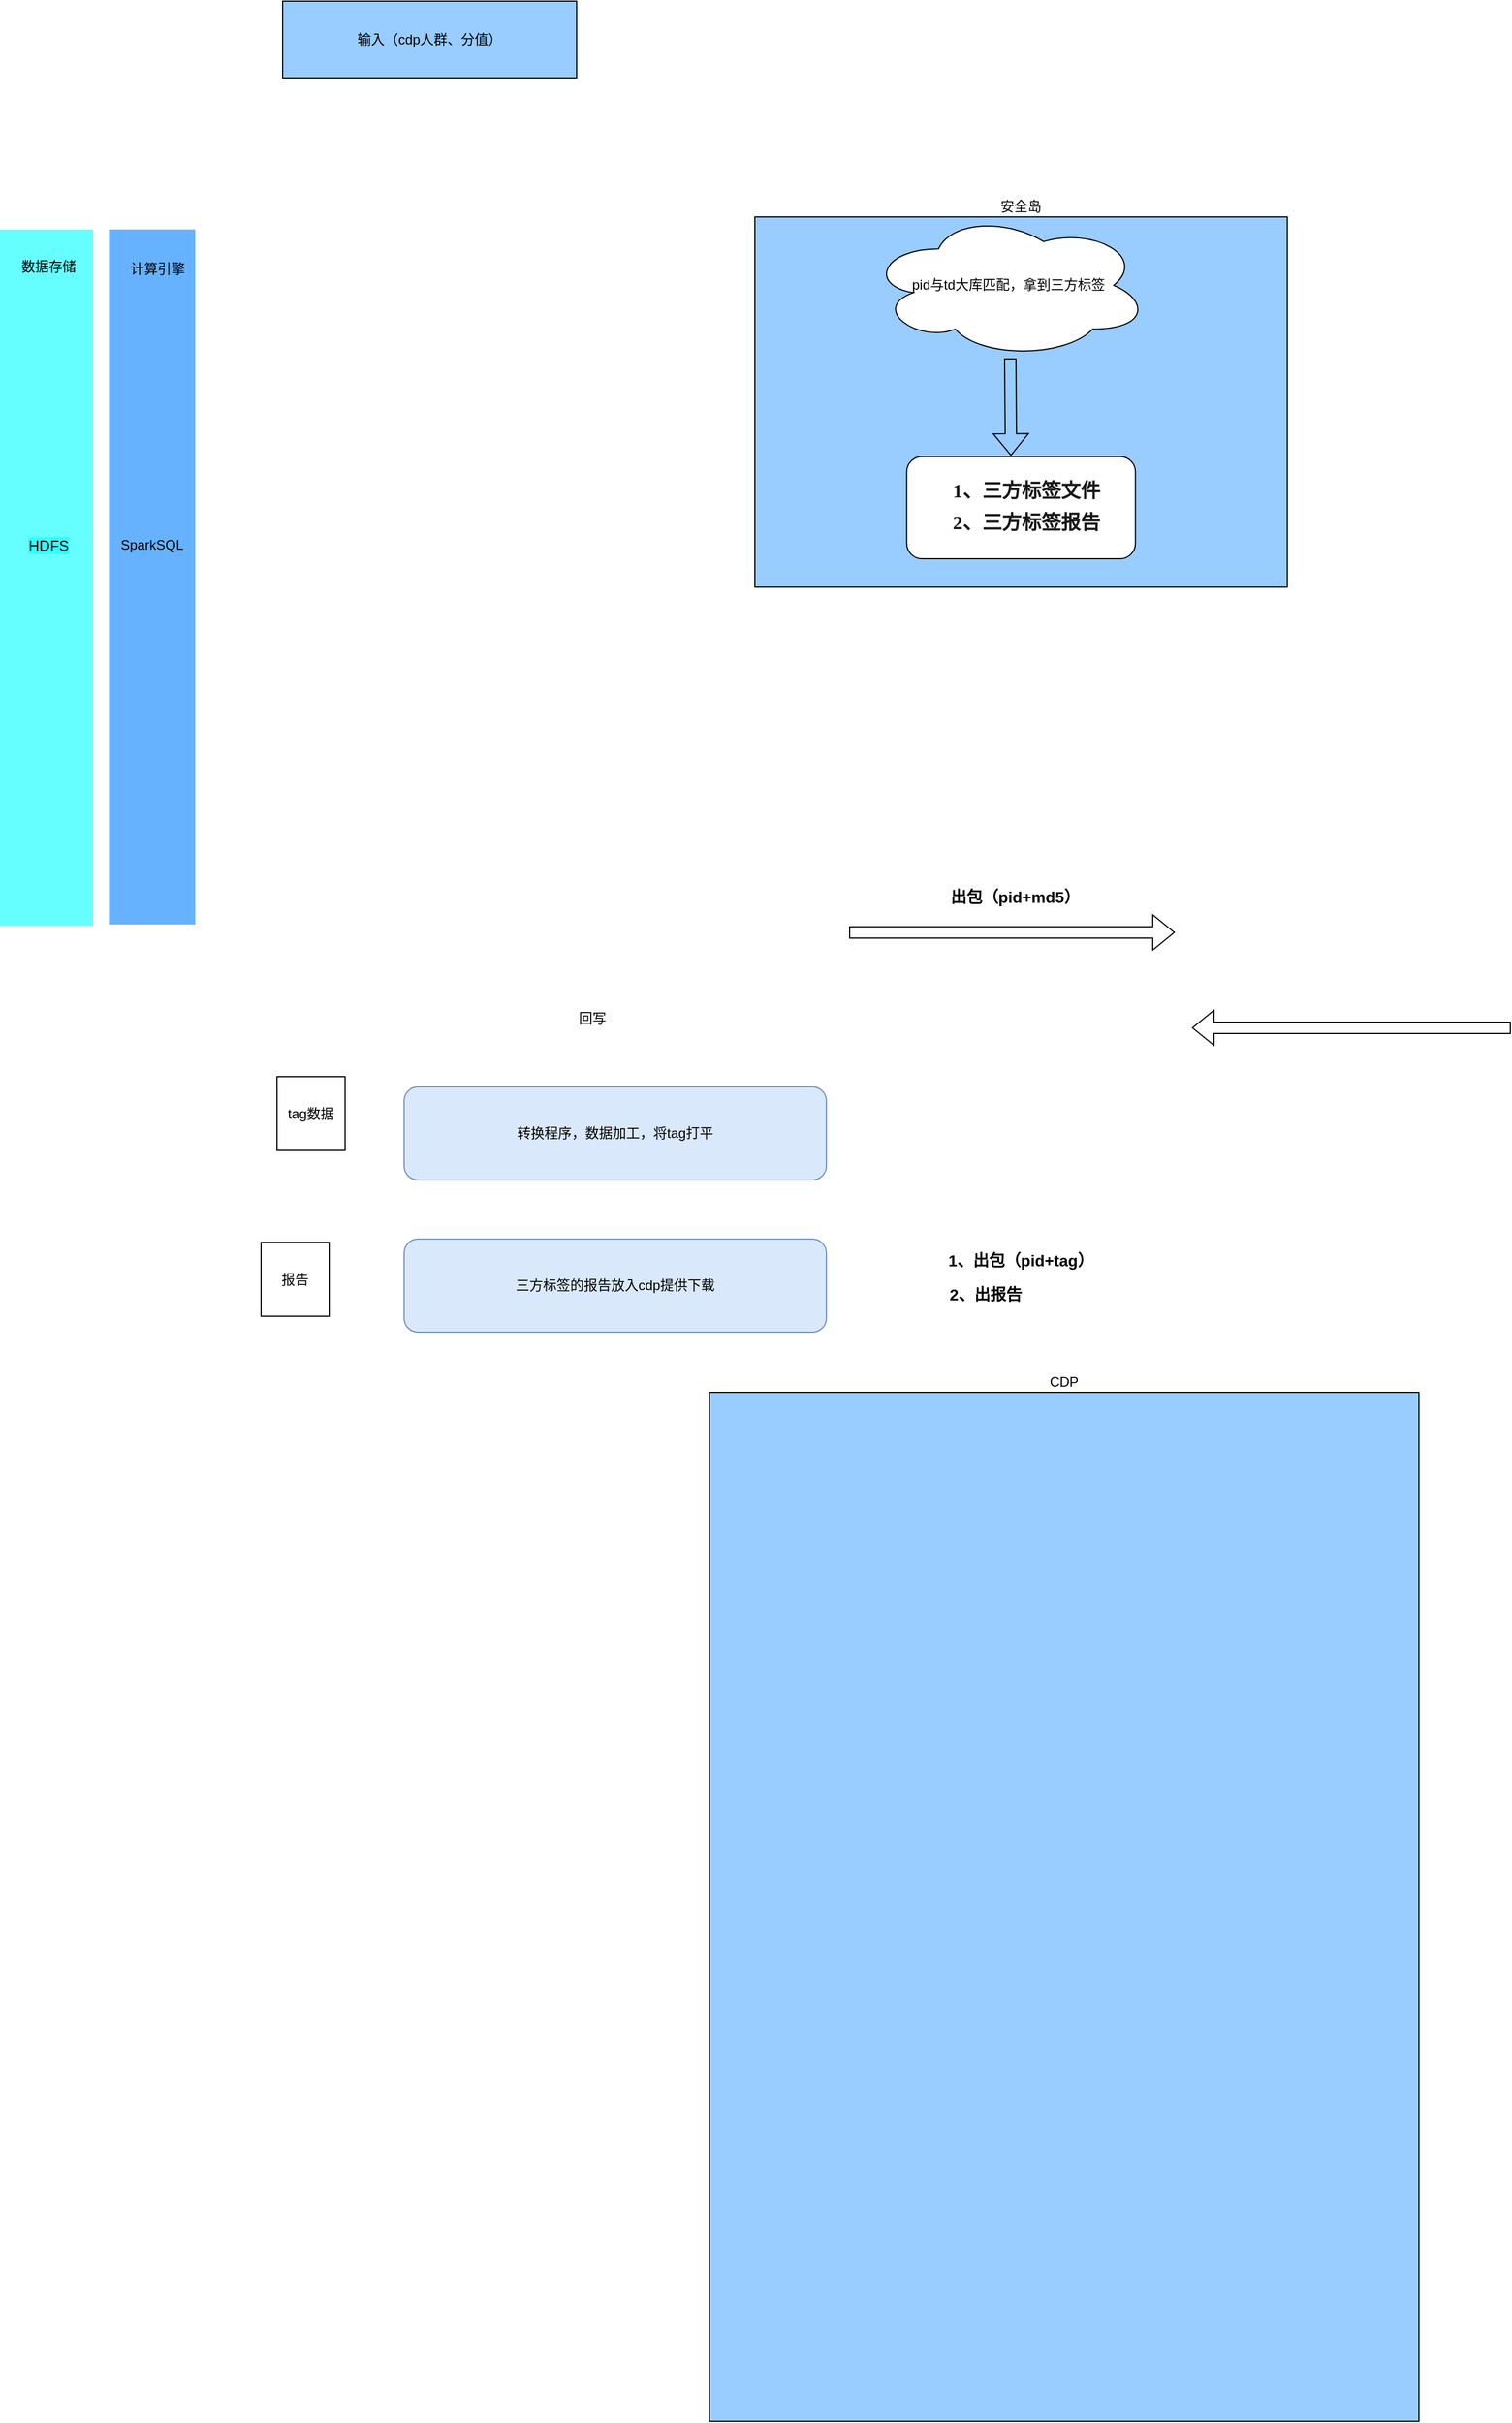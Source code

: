 <mxfile version="21.1.2" type="github">
  <diagram name="第 1 页" id="jkvh4A5DkbGee7e1IqiZ">
    <mxGraphModel dx="1728" dy="2017" grid="0" gridSize="10" guides="1" tooltips="1" connect="1" arrows="1" fold="1" page="1" pageScale="1" pageWidth="1700" pageHeight="1100" math="0" shadow="0">
      <root>
        <mxCell id="0" />
        <mxCell id="1" parent="0" />
        <mxCell id="M-rgaktpT5TFiBYmBd5q-44" value="CDP" style="rounded=0;whiteSpace=wrap;html=1;labelPosition=center;verticalLabelPosition=top;align=center;verticalAlign=bottom;fillColor=#99CCFF;" parent="1" vertex="1">
          <mxGeometry x="633" y="977" width="625" height="906" as="geometry" />
        </mxCell>
        <mxCell id="M-rgaktpT5TFiBYmBd5q-52" value="安全岛" style="rounded=0;whiteSpace=wrap;html=1;labelPosition=center;verticalLabelPosition=top;align=center;verticalAlign=bottom;fillColor=#99CCFF;" parent="1" vertex="1">
          <mxGeometry x="673" y="-58" width="469" height="326" as="geometry" />
        </mxCell>
        <mxCell id="M-rgaktpT5TFiBYmBd5q-53" value="" style="shape=flexArrow;endArrow=classic;html=1;rounded=0;" parent="1" edge="1">
          <mxGeometry width="50" height="50" relative="1" as="geometry">
            <mxPoint x="756" y="572" as="sourcePoint" />
            <mxPoint x="1043" y="572" as="targetPoint" />
          </mxGeometry>
        </mxCell>
        <mxCell id="M-rgaktpT5TFiBYmBd5q-54" value="出包（pid+md5）" style="text;html=1;strokeColor=none;fillColor=none;align=center;verticalAlign=middle;whiteSpace=wrap;rounded=0;fontStyle=1;fontSize=14;" parent="1" vertex="1">
          <mxGeometry x="831" y="527" width="143" height="28" as="geometry" />
        </mxCell>
        <mxCell id="M-rgaktpT5TFiBYmBd5q-56" value="pid与td大库匹配，拿到三方标签" style="ellipse;shape=cloud;whiteSpace=wrap;html=1;" parent="1" vertex="1">
          <mxGeometry x="773" y="-62" width="247" height="128.5" as="geometry" />
        </mxCell>
        <mxCell id="M-rgaktpT5TFiBYmBd5q-58" value="&lt;p style=&quot;border-color: var(--border-color); margin: 0px; line-height: 12px;&quot; align=&quot;center&quot;&gt;&lt;span style=&quot;color: rgb(25, 25, 25); font-family: &amp;quot;Microsoft YaHei&amp;quot;; font-size: 13pt; font-weight: 600; background-color: initial;&quot;&gt;&amp;nbsp; 1、三方标签文件&lt;/span&gt;&lt;br&gt;&lt;/p&gt;&lt;br style=&quot;border-color: var(--border-color);&quot;&gt;&lt;p style=&quot;border-color: var(--border-color); margin: 0px; line-height: 12px;&quot; align=&quot;center&quot;&gt;&lt;span style=&quot;border-color: var(--border-color); font-family: &amp;quot;Microsoft YaHei&amp;quot;; font-size: 13pt; font-weight: 600; color: rgb(25, 25, 25);&quot;&gt;&amp;nbsp; 2、三方标签报告&lt;/span&gt;&lt;/p&gt;" style="rounded=1;whiteSpace=wrap;html=1;" parent="1" vertex="1">
          <mxGeometry x="806.75" y="153" width="201.5" height="90" as="geometry" />
        </mxCell>
        <mxCell id="M-rgaktpT5TFiBYmBd5q-60" value="" style="shape=flexArrow;endArrow=classic;html=1;rounded=0;" parent="1" edge="1">
          <mxGeometry width="50" height="50" relative="1" as="geometry">
            <mxPoint x="1339" y="656" as="sourcePoint" />
            <mxPoint x="1058" y="656" as="targetPoint" />
          </mxGeometry>
        </mxCell>
        <mxCell id="M-rgaktpT5TFiBYmBd5q-61" value="1、出包（pid+tag）" style="text;html=1;strokeColor=none;fillColor=none;align=center;verticalAlign=middle;whiteSpace=wrap;rounded=0;fontStyle=1;fontSize=14;" parent="1" vertex="1">
          <mxGeometry x="836" y="847" width="143" height="28" as="geometry" />
        </mxCell>
        <mxCell id="M-rgaktpT5TFiBYmBd5q-63" value="2、出报告" style="text;html=1;strokeColor=none;fillColor=none;align=center;verticalAlign=middle;whiteSpace=wrap;rounded=0;fontStyle=1;fontSize=14;" parent="1" vertex="1">
          <mxGeometry x="828" y="875" width="97" height="32" as="geometry" />
        </mxCell>
        <mxCell id="M-rgaktpT5TFiBYmBd5q-64" value="转换程序，数据加工，将tag打平" style="rounded=1;whiteSpace=wrap;html=1;fillColor=#dae8fc;strokeColor=#6c8ebf;" parent="1" vertex="1">
          <mxGeometry x="364" y="708" width="372" height="82" as="geometry" />
        </mxCell>
        <mxCell id="M-rgaktpT5TFiBYmBd5q-71" value="tag数据" style="rounded=0;whiteSpace=wrap;html=1;" parent="1" vertex="1">
          <mxGeometry x="252" y="699" width="60" height="65" as="geometry" />
        </mxCell>
        <mxCell id="M-rgaktpT5TFiBYmBd5q-72" value="三方标签的报告放入cdp提供下载" style="rounded=1;whiteSpace=wrap;html=1;fillColor=#dae8fc;strokeColor=#6c8ebf;" parent="1" vertex="1">
          <mxGeometry x="364" y="842" width="372" height="82" as="geometry" />
        </mxCell>
        <mxCell id="M-rgaktpT5TFiBYmBd5q-73" value="报告" style="rounded=0;whiteSpace=wrap;html=1;" parent="1" vertex="1">
          <mxGeometry x="238" y="845" width="60" height="65" as="geometry" />
        </mxCell>
        <mxCell id="M-rgaktpT5TFiBYmBd5q-75" value="回写" style="text;html=1;strokeColor=none;fillColor=none;align=center;verticalAlign=middle;whiteSpace=wrap;rounded=0;" parent="1" vertex="1">
          <mxGeometry x="500" y="633" width="60" height="30" as="geometry" />
        </mxCell>
        <mxCell id="-sx49MDDap_tLkrFsJoD-2" value="输入（cdp人群、分值）" style="rounded=0;whiteSpace=wrap;html=1;fillColor=#99CCFF;" vertex="1" parent="1">
          <mxGeometry x="257" y="-248" width="259" height="67.5" as="geometry" />
        </mxCell>
        <mxCell id="-sx49MDDap_tLkrFsJoD-4" value="" style="rounded=0;whiteSpace=wrap;html=1;fontSize=15;fontColor=#FFFFFF;fillColor=#66FFFF;labelBackgroundColor=#33FFFF;strokeColor=none;" vertex="1" parent="1">
          <mxGeometry x="8" y="-47" width="82" height="613" as="geometry" />
        </mxCell>
        <mxCell id="-sx49MDDap_tLkrFsJoD-5" value="&lt;font color=&quot;#000000&quot; style=&quot;font-size: 12px;&quot;&gt;数据存储&lt;/font&gt;" style="text;html=1;strokeColor=none;fillColor=none;align=center;verticalAlign=middle;whiteSpace=wrap;rounded=0;fontSize=12;fontColor=#FFFFFF;" vertex="1" parent="1">
          <mxGeometry x="20.5" y="-29" width="60" height="30" as="geometry" />
        </mxCell>
        <mxCell id="-sx49MDDap_tLkrFsJoD-6" value="HDFS" style="text;html=1;strokeColor=none;fillColor=none;align=center;verticalAlign=middle;whiteSpace=wrap;rounded=0;labelBackgroundColor=#33FFFF;fontSize=13;fontColor=#000000;" vertex="1" parent="1">
          <mxGeometry x="20.5" y="216" width="60" height="30" as="geometry" />
        </mxCell>
        <mxCell id="-sx49MDDap_tLkrFsJoD-7" value="&lt;span style=&quot;color: rgba(0, 0, 0, 0); font-family: monospace; font-size: 0px; text-align: start; background-color: rgb(251, 251, 251);&quot;&gt;%3CmxGraphModel%3E%3Croot%3E%3CmxCell%20id%3D%220%22%2F%3E%3CmxCell%20id%3D%221%22%20parent%3D%220%22%2F%3E%3CmxCell%20id%3D%222%22%20value%3D%22%26lt%3Bfont%20color%3D%26quot%3B%23000000%26quot%3B%20style%3D%26quot%3Bfont-size%3A%2013px%3B%26quot%3B%26gt%3B%E6%95%B0%E6%8D%AE%E5%AD%98%E5%82%A8%26lt%3B%2Ffont%26gt%3B%22%20style%3D%22text%3Bhtml%3D1%3BstrokeColor%3Dnone%3BfillColor%3Dnone%3Balign%3Dcenter%3BverticalAlign%3Dmiddle%3BwhiteSpace%3Dwrap%3Brounded%3D0%3BfontSize%3D13%3BfontColor%3D%23FFFFFF%3B%22%20vertex%3D%221%22%20parent%3D%221%22%3E%3CmxGeometry%20x%3D%22235%22%20y%3D%22165%22%20width%3D%2260%22%20height%3D%2230%22%20as%3D%22geometry%22%2F%3E%3C%2FmxCell%3E%3C%2Froot%3E%3C%2FmxGraphModel%3E&lt;/span&gt;" style="rounded=0;whiteSpace=wrap;html=1;fontSize=15;fontColor=#FFFFFF;fillColor=#66B2FF;labelBackgroundColor=#33FFFF;strokeColor=none;" vertex="1" parent="1">
          <mxGeometry x="104" y="-47" width="76" height="612" as="geometry" />
        </mxCell>
        <mxCell id="-sx49MDDap_tLkrFsJoD-8" value="&lt;font color=&quot;#000000&quot; style=&quot;font-size: 12px;&quot;&gt;计算引擎&lt;/font&gt;" style="text;html=1;strokeColor=none;fillColor=none;align=center;verticalAlign=middle;whiteSpace=wrap;rounded=0;fontSize=12;fontColor=#FFFFFF;" vertex="1" parent="1">
          <mxGeometry x="117" y="-27" width="60" height="30" as="geometry" />
        </mxCell>
        <mxCell id="-sx49MDDap_tLkrFsJoD-9" value="SparkSQL" style="text;html=1;strokeColor=none;fillColor=none;align=center;verticalAlign=middle;whiteSpace=wrap;rounded=0;labelBackgroundColor=none;fontSize=12;fontColor=#000000;" vertex="1" parent="1">
          <mxGeometry x="112" y="216" width="60" height="30" as="geometry" />
        </mxCell>
        <mxCell id="-sx49MDDap_tLkrFsJoD-11" value="" style="shape=flexArrow;endArrow=classic;html=1;rounded=0;entryX=0.456;entryY=-0.007;entryDx=0;entryDy=0;entryPerimeter=0;" edge="1" parent="1" target="M-rgaktpT5TFiBYmBd5q-58">
          <mxGeometry width="50" height="50" relative="1" as="geometry">
            <mxPoint x="898" y="66.5" as="sourcePoint" />
            <mxPoint x="948" y="16.5" as="targetPoint" />
          </mxGeometry>
        </mxCell>
      </root>
    </mxGraphModel>
  </diagram>
</mxfile>
